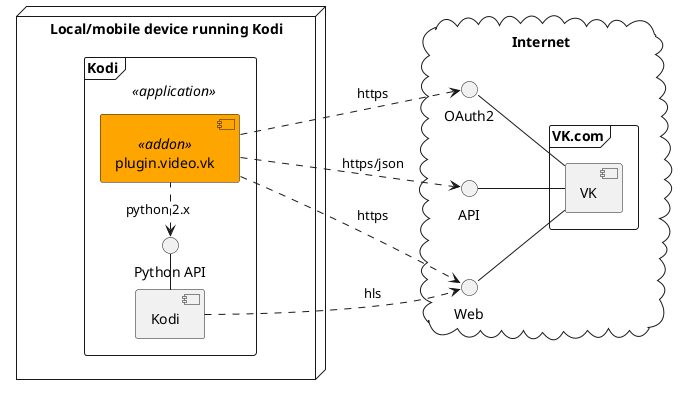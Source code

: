 @startuml
left to right direction
skinparam componentBackgroundColor<<addon>> Orange

'kodi app
node "Local/mobile device running Kodi" {
    frame "Kodi" <<application>> {
        component "plugin.video.vk" <<addon>> as addon
        interface "Python API" as pyapi
        component "Kodi" as kodi
        pyapi <. addon : "python 2.x"
        kodi - pyapi
    }
}

'vk.com
cloud "Internet" {
    frame "VK.com" {
        component "VK" as vk
    }
    interface "OAuth2" as auth
    interface "API" as api
    interface "Web" as web
    auth -- vk
    api -- vk
    web -- vk
}

addon ..> auth : "https"
addon ..> api : "https/json"    
addon ..> web : "https"        
kodi ..> web : "hls"

@enduml
